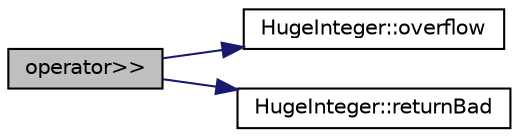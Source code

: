 digraph "operator&gt;&gt;"
{
  edge [fontname="Helvetica",fontsize="10",labelfontname="Helvetica",labelfontsize="10"];
  node [fontname="Helvetica",fontsize="10",shape=record];
  rankdir="LR";
  Node1 [label="operator\>\>",height=0.2,width=0.4,color="black", fillcolor="grey75", style="filled", fontcolor="black"];
  Node1 -> Node2 [color="midnightblue",fontsize="10",style="solid",fontname="Helvetica"];
  Node2 [label="HugeInteger::overflow",height=0.2,width=0.4,color="black", fillcolor="white", style="filled",URL="$classHugeInteger.html#a714314b2e1b79827d8796d8c52016e5a"];
  Node1 -> Node3 [color="midnightblue",fontsize="10",style="solid",fontname="Helvetica"];
  Node3 [label="HugeInteger::returnBad",height=0.2,width=0.4,color="black", fillcolor="white", style="filled",URL="$classHugeInteger.html#a6d9c7e76adbd02057a8a4a1048e05870"];
}
